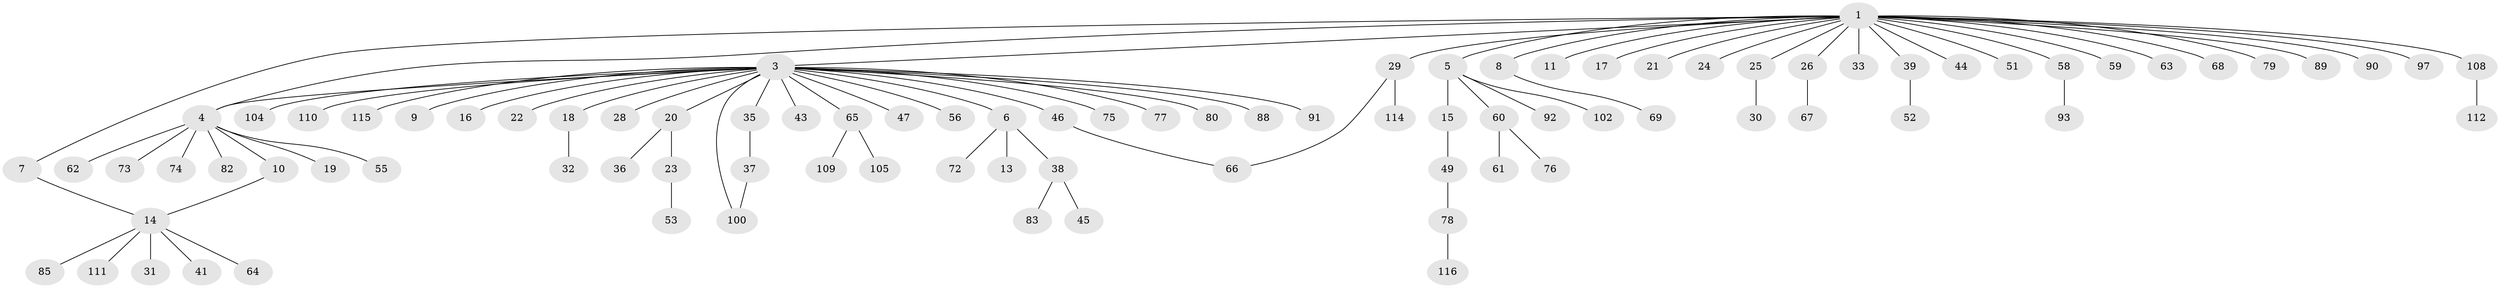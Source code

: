 // Generated by graph-tools (version 1.1) at 2025/23/03/03/25 07:23:55]
// undirected, 90 vertices, 93 edges
graph export_dot {
graph [start="1"]
  node [color=gray90,style=filled];
  1 [super="+2"];
  3 [super="+34"];
  4 [super="+84"];
  5 [super="+12"];
  6 [super="+54"];
  7;
  8 [super="+27"];
  9 [super="+86"];
  10;
  11;
  13;
  14 [super="+70"];
  15 [super="+95"];
  16 [super="+71"];
  17;
  18 [super="+40"];
  19;
  20;
  21;
  22;
  23;
  24;
  25 [super="+48"];
  26 [super="+81"];
  28;
  29 [super="+106"];
  30 [super="+57"];
  31 [super="+96"];
  32;
  33;
  35;
  36 [super="+50"];
  37 [super="+87"];
  38;
  39 [super="+42"];
  41;
  43 [super="+107"];
  44 [super="+99"];
  45;
  46;
  47;
  49;
  51;
  52;
  53;
  55;
  56;
  58 [super="+113"];
  59;
  60;
  61;
  62;
  63;
  64;
  65;
  66;
  67;
  68;
  69;
  72;
  73;
  74 [super="+101"];
  75;
  76;
  77 [super="+98"];
  78 [super="+94"];
  79;
  80;
  82;
  83;
  85 [super="+103"];
  88;
  89;
  90;
  91;
  92;
  93;
  97;
  100;
  102;
  104;
  105;
  108;
  109;
  110;
  111;
  112;
  114;
  115;
  116;
  1 -- 7;
  1 -- 8;
  1 -- 11;
  1 -- 17;
  1 -- 21;
  1 -- 24;
  1 -- 29;
  1 -- 39;
  1 -- 51;
  1 -- 59;
  1 -- 63;
  1 -- 79;
  1 -- 89;
  1 -- 90;
  1 -- 97;
  1 -- 108;
  1 -- 33;
  1 -- 3;
  1 -- 4;
  1 -- 5;
  1 -- 68;
  1 -- 26;
  1 -- 44;
  1 -- 25;
  1 -- 58;
  3 -- 4;
  3 -- 6;
  3 -- 9;
  3 -- 16;
  3 -- 18;
  3 -- 20;
  3 -- 22;
  3 -- 28;
  3 -- 43;
  3 -- 46;
  3 -- 47;
  3 -- 65;
  3 -- 75;
  3 -- 77;
  3 -- 80;
  3 -- 88;
  3 -- 91;
  3 -- 100;
  3 -- 104;
  3 -- 110;
  3 -- 115;
  3 -- 56;
  3 -- 35;
  4 -- 10;
  4 -- 19;
  4 -- 55;
  4 -- 62;
  4 -- 73;
  4 -- 74;
  4 -- 82;
  5 -- 15;
  5 -- 60;
  5 -- 92;
  5 -- 102;
  6 -- 13;
  6 -- 38;
  6 -- 72;
  7 -- 14;
  8 -- 69;
  10 -- 14;
  14 -- 31;
  14 -- 41;
  14 -- 64;
  14 -- 85;
  14 -- 111;
  15 -- 49;
  18 -- 32;
  20 -- 23;
  20 -- 36;
  23 -- 53;
  25 -- 30;
  26 -- 67;
  29 -- 114;
  29 -- 66;
  35 -- 37;
  37 -- 100;
  38 -- 45;
  38 -- 83;
  39 -- 52;
  46 -- 66;
  49 -- 78;
  58 -- 93;
  60 -- 61;
  60 -- 76;
  65 -- 105;
  65 -- 109;
  78 -- 116;
  108 -- 112;
}
